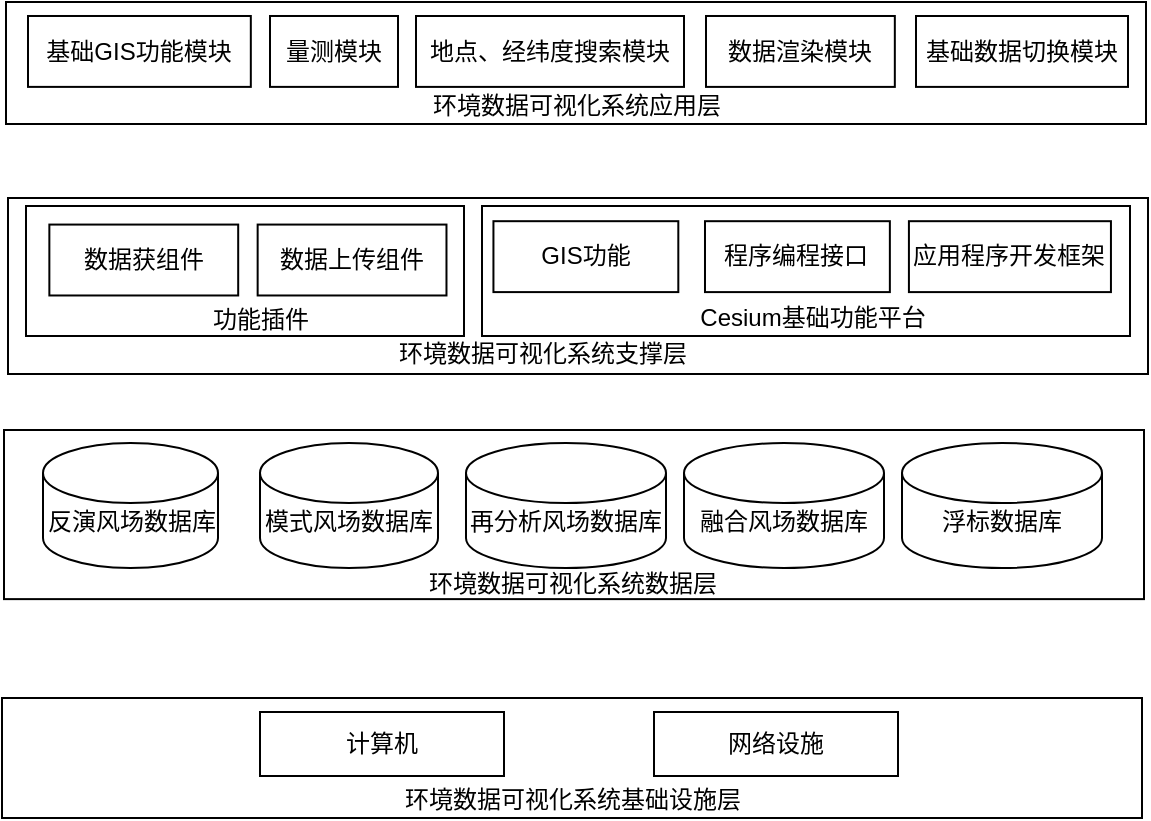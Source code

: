 <mxfile version="13.6.5" type="github">
  <diagram id="Kg9v2PKGdZfVGiz0Gp11" name="第 1 页">
    <mxGraphModel dx="890" dy="819" grid="0" gridSize="10" guides="1" tooltips="1" connect="1" arrows="1" fold="1" page="1" pageScale="1" pageWidth="827" pageHeight="1169" math="0" shadow="0">
      <root>
        <mxCell id="0" />
        <mxCell id="1" parent="0" />
        <mxCell id="a1iLULeqpFFVg6pSqvtH-14" value="" style="group" parent="1" vertex="1" connectable="0">
          <mxGeometry x="159" y="499" width="569" height="85.5" as="geometry" />
        </mxCell>
        <mxCell id="a1iLULeqpFFVg6pSqvtH-40" value="" style="group" parent="a1iLULeqpFFVg6pSqvtH-14" vertex="1" connectable="0">
          <mxGeometry width="570" height="85.028" as="geometry" />
        </mxCell>
        <mxCell id="a1iLULeqpFFVg6pSqvtH-6" value="" style="rounded=0;whiteSpace=wrap;html=1;" parent="a1iLULeqpFFVg6pSqvtH-40" vertex="1">
          <mxGeometry width="570" height="84.56" as="geometry" />
        </mxCell>
        <mxCell id="a1iLULeqpFFVg6pSqvtH-39" value="环境数据可视化系统数据层" style="text;html=1;align=center;verticalAlign=middle;resizable=0;points=[];autosize=1;" parent="a1iLULeqpFFVg6pSqvtH-40" vertex="1">
          <mxGeometry x="207.364" y="68.117" width="154" height="18" as="geometry" />
        </mxCell>
        <mxCell id="a1iLULeqpFFVg6pSqvtH-13" value="" style="group" parent="1" vertex="1" connectable="0">
          <mxGeometry x="178.5" y="505.5" width="529.5" height="62.5" as="geometry" />
        </mxCell>
        <mxCell id="a1iLULeqpFFVg6pSqvtH-7" value="&lt;br&gt;反演风场数据库" style="shape=cylinder2;whiteSpace=wrap;html=1;boundedLbl=1;backgroundOutline=1;size=15;" parent="a1iLULeqpFFVg6pSqvtH-13" vertex="1">
          <mxGeometry width="87.5" height="62.5" as="geometry" />
        </mxCell>
        <mxCell id="a1iLULeqpFFVg6pSqvtH-8" value="&lt;br&gt;模式风场数据库" style="shape=cylinder2;whiteSpace=wrap;html=1;boundedLbl=1;backgroundOutline=1;size=15;" parent="a1iLULeqpFFVg6pSqvtH-13" vertex="1">
          <mxGeometry x="108.5" width="89" height="62.5" as="geometry" />
        </mxCell>
        <mxCell id="a1iLULeqpFFVg6pSqvtH-9" value="&lt;br&gt;再分析风场数据库" style="shape=cylinder2;whiteSpace=wrap;html=1;boundedLbl=1;backgroundOutline=1;size=15;" parent="a1iLULeqpFFVg6pSqvtH-13" vertex="1">
          <mxGeometry x="211.5" width="100" height="62.5" as="geometry" />
        </mxCell>
        <mxCell id="a1iLULeqpFFVg6pSqvtH-11" value="&lt;br&gt;融合风场数据库" style="shape=cylinder2;whiteSpace=wrap;html=1;boundedLbl=1;backgroundOutline=1;size=15;" parent="a1iLULeqpFFVg6pSqvtH-13" vertex="1">
          <mxGeometry x="320.5" width="100" height="62.5" as="geometry" />
        </mxCell>
        <mxCell id="a1iLULeqpFFVg6pSqvtH-12" value="&lt;br&gt;浮标数据库" style="shape=cylinder2;whiteSpace=wrap;html=1;boundedLbl=1;backgroundOutline=1;size=15;" parent="a1iLULeqpFFVg6pSqvtH-13" vertex="1">
          <mxGeometry x="429.5" width="100" height="62.5" as="geometry" />
        </mxCell>
        <mxCell id="a1iLULeqpFFVg6pSqvtH-51" value="" style="group" parent="1" vertex="1" connectable="0">
          <mxGeometry x="161" y="383" width="570" height="88" as="geometry" />
        </mxCell>
        <mxCell id="a1iLULeqpFFVg6pSqvtH-1" value="" style="rounded=0;whiteSpace=wrap;html=1;" parent="a1iLULeqpFFVg6pSqvtH-51" vertex="1">
          <mxGeometry width="570" height="88" as="geometry" />
        </mxCell>
        <mxCell id="a1iLULeqpFFVg6pSqvtH-23" value="" style="group" parent="a1iLULeqpFFVg6pSqvtH-51" vertex="1" connectable="0">
          <mxGeometry x="237" y="4" width="324" height="65" as="geometry" />
        </mxCell>
        <mxCell id="a1iLULeqpFFVg6pSqvtH-15" value="" style="rounded=0;whiteSpace=wrap;html=1;" parent="a1iLULeqpFFVg6pSqvtH-23" vertex="1">
          <mxGeometry width="324" height="65" as="geometry" />
        </mxCell>
        <mxCell id="a1iLULeqpFFVg6pSqvtH-21" value="" style="group" parent="a1iLULeqpFFVg6pSqvtH-23" vertex="1" connectable="0">
          <mxGeometry x="5.718" y="7.597" width="308.753" height="35.455" as="geometry" />
        </mxCell>
        <mxCell id="a1iLULeqpFFVg6pSqvtH-16" value="GIS功能" style="rounded=0;whiteSpace=wrap;html=1;" parent="a1iLULeqpFFVg6pSqvtH-21" vertex="1">
          <mxGeometry width="92.435" height="35.455" as="geometry" />
        </mxCell>
        <mxCell id="a1iLULeqpFFVg6pSqvtH-19" value="应用程序开发框架" style="rounded=0;whiteSpace=wrap;html=1;" parent="a1iLULeqpFFVg6pSqvtH-21" vertex="1">
          <mxGeometry x="207.741" width="101.012" height="35.455" as="geometry" />
        </mxCell>
        <mxCell id="a1iLULeqpFFVg6pSqvtH-20" value="程序编程接口" style="rounded=0;whiteSpace=wrap;html=1;" parent="a1iLULeqpFFVg6pSqvtH-21" vertex="1">
          <mxGeometry x="105.776" width="92.435" height="35.455" as="geometry" />
        </mxCell>
        <mxCell id="a1iLULeqpFFVg6pSqvtH-22" value="Cesium基础功能平台" style="text;html=1;align=center;verticalAlign=middle;resizable=0;points=[];autosize=1;" parent="a1iLULeqpFFVg6pSqvtH-23" vertex="1">
          <mxGeometry x="103.394" y="47.273" width="123" height="18" as="geometry" />
        </mxCell>
        <mxCell id="a1iLULeqpFFVg6pSqvtH-41" value="" style="group" parent="a1iLULeqpFFVg6pSqvtH-51" vertex="1" connectable="0">
          <mxGeometry x="9" y="4" width="219" height="65" as="geometry" />
        </mxCell>
        <mxCell id="a1iLULeqpFFVg6pSqvtH-34" value="" style="rounded=0;whiteSpace=wrap;html=1;" parent="a1iLULeqpFFVg6pSqvtH-41" vertex="1">
          <mxGeometry width="219" height="65" as="geometry" />
        </mxCell>
        <mxCell id="a1iLULeqpFFVg6pSqvtH-36" value="数据获组件" style="rounded=0;whiteSpace=wrap;html=1;" parent="a1iLULeqpFFVg6pSqvtH-41" vertex="1">
          <mxGeometry x="11.68" y="9.287" width="94.413" height="35.455" as="geometry" />
        </mxCell>
        <mxCell id="a1iLULeqpFFVg6pSqvtH-37" value="数据上传组件" style="rounded=0;whiteSpace=wrap;html=1;" parent="a1iLULeqpFFVg6pSqvtH-41" vertex="1">
          <mxGeometry x="115.827" y="9.287" width="94.413" height="35.455" as="geometry" />
        </mxCell>
        <mxCell id="a1iLULeqpFFVg6pSqvtH-38" value="功能插件" style="text;html=1;align=center;verticalAlign=middle;resizable=0;points=[];autosize=1;" parent="a1iLULeqpFFVg6pSqvtH-41" vertex="1">
          <mxGeometry x="87.6" y="48.285" width="58" height="18" as="geometry" />
        </mxCell>
        <mxCell id="a1iLULeqpFFVg6pSqvtH-50" value="环境数据可视化系统支撑层" style="text;html=1;align=center;verticalAlign=middle;resizable=0;points=[];autosize=1;" parent="a1iLULeqpFFVg6pSqvtH-51" vertex="1">
          <mxGeometry x="190.254" y="68.999" width="154" height="18" as="geometry" />
        </mxCell>
        <mxCell id="a1iLULeqpFFVg6pSqvtH-67" value="" style="group" parent="1" vertex="1" connectable="0">
          <mxGeometry x="160" y="285" width="570" height="61" as="geometry" />
        </mxCell>
        <mxCell id="a1iLULeqpFFVg6pSqvtH-52" value="" style="whiteSpace=wrap;html=1;" parent="a1iLULeqpFFVg6pSqvtH-67" vertex="1">
          <mxGeometry width="570" height="61" as="geometry" />
        </mxCell>
        <mxCell id="a1iLULeqpFFVg6pSqvtH-58" value="环境数据可视化系统应用层" style="text;html=1;align=center;verticalAlign=middle;resizable=0;points=[];autosize=1;" parent="a1iLULeqpFFVg6pSqvtH-67" vertex="1">
          <mxGeometry x="207.504" y="42.999" width="154" height="18" as="geometry" />
        </mxCell>
        <mxCell id="a1iLULeqpFFVg6pSqvtH-53" value="基础GIS功能模块" style="rounded=0;whiteSpace=wrap;html=1;" parent="a1iLULeqpFFVg6pSqvtH-67" vertex="1">
          <mxGeometry x="11" y="6.995" width="111.41" height="35.45" as="geometry" />
        </mxCell>
        <mxCell id="a1iLULeqpFFVg6pSqvtH-54" value="量测模块" style="rounded=0;whiteSpace=wrap;html=1;" parent="a1iLULeqpFFVg6pSqvtH-67" vertex="1">
          <mxGeometry x="132" y="6.997" width="64" height="35.45" as="geometry" />
        </mxCell>
        <mxCell id="a1iLULeqpFFVg6pSqvtH-55" value="地点、经纬度搜索模块" style="rounded=0;whiteSpace=wrap;html=1;" parent="a1iLULeqpFFVg6pSqvtH-67" vertex="1">
          <mxGeometry x="205" y="7" width="134" height="35.45" as="geometry" />
        </mxCell>
        <mxCell id="a1iLULeqpFFVg6pSqvtH-56" value="数据渲染模块" style="rounded=0;whiteSpace=wrap;html=1;" parent="a1iLULeqpFFVg6pSqvtH-67" vertex="1">
          <mxGeometry x="350" y="6.995" width="94.413" height="35.455" as="geometry" />
        </mxCell>
        <mxCell id="a1iLULeqpFFVg6pSqvtH-57" value="基础数据切换模块" style="rounded=0;whiteSpace=wrap;html=1;" parent="a1iLULeqpFFVg6pSqvtH-67" vertex="1">
          <mxGeometry x="455" y="7" width="106" height="35.45" as="geometry" />
        </mxCell>
        <mxCell id="a1iLULeqpFFVg6pSqvtH-68" value="" style="rounded=0;whiteSpace=wrap;html=1;" parent="1" vertex="1">
          <mxGeometry x="158" y="633" width="570" height="60" as="geometry" />
        </mxCell>
        <mxCell id="a1iLULeqpFFVg6pSqvtH-69" value="环境数据可视化系统基础设施层" style="text;html=1;align=center;verticalAlign=middle;resizable=0;points=[];autosize=1;" parent="1" vertex="1">
          <mxGeometry x="354.004" y="674.999" width="178" height="18" as="geometry" />
        </mxCell>
        <mxCell id="K7p-2cNAyb-a2kixNtFu-1" value="计算机" style="rounded=0;whiteSpace=wrap;html=1;" vertex="1" parent="1">
          <mxGeometry x="287" y="640" width="122" height="32" as="geometry" />
        </mxCell>
        <mxCell id="K7p-2cNAyb-a2kixNtFu-2" value="网络设施" style="rounded=0;whiteSpace=wrap;html=1;" vertex="1" parent="1">
          <mxGeometry x="484" y="640" width="122" height="32" as="geometry" />
        </mxCell>
      </root>
    </mxGraphModel>
  </diagram>
</mxfile>
